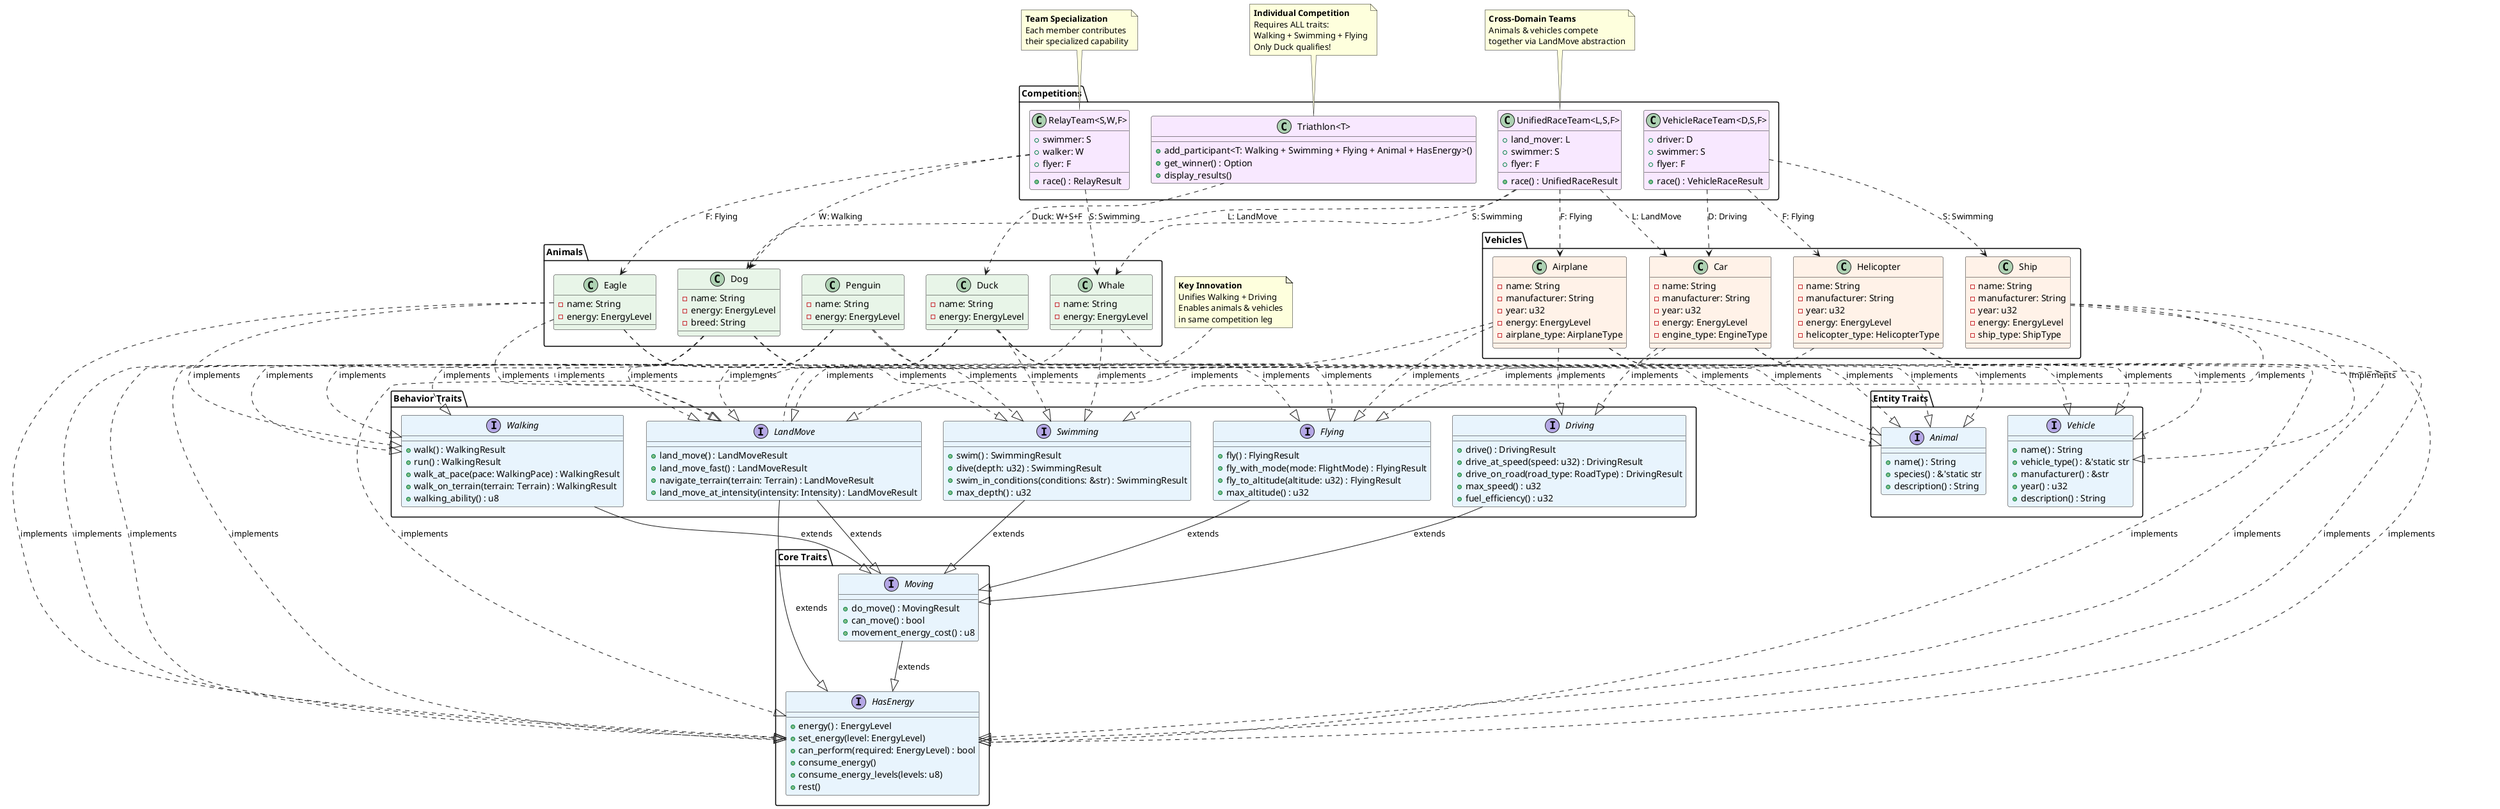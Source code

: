 @startuml Rust Traits Competition System

!define TRAIT_COLOR #E8F4FD
!define ANIMAL_COLOR #E8F5E8
!define VEHICLE_COLOR #FFF2E8
!define COMPETITION_COLOR #F8E8FF
!define CORE_COLOR #FFEAA7

package "Core Traits" <<Folder>> {
    interface HasEnergy TRAIT_COLOR {
        +energy() : EnergyLevel
        +set_energy(level: EnergyLevel)
        +can_perform(required: EnergyLevel) : bool
        +consume_energy()
        +consume_energy_levels(levels: u8)
        +rest()
    }

    interface Moving TRAIT_COLOR {
        +do_move() : MovingResult
        +can_move() : bool
        +movement_energy_cost() : u8
    }
}

package "Behavior Traits" <<Folder>> {
    interface Walking TRAIT_COLOR {
        +walk() : WalkingResult
        +run() : WalkingResult
        +walk_at_pace(pace: WalkingPace) : WalkingResult
        +walk_on_terrain(terrain: Terrain) : WalkingResult
        +walking_ability() : u8
    }

    interface Swimming TRAIT_COLOR {
        +swim() : SwimmingResult
        +dive(depth: u32) : SwimmingResult
        +swim_in_conditions(conditions: &str) : SwimmingResult
        +max_depth() : u32
    }

    interface Flying TRAIT_COLOR {
        +fly() : FlyingResult
        +fly_with_mode(mode: FlightMode) : FlyingResult
        +fly_to_altitude(altitude: u32) : FlyingResult
        +max_altitude() : u32
    }

    interface Driving TRAIT_COLOR {
        +drive() : DrivingResult
        +drive_at_speed(speed: u32) : DrivingResult
        +drive_on_road(road_type: RoadType) : DrivingResult
        +max_speed() : u32
        +fuel_efficiency() : u32
    }

    interface LandMove TRAIT_COLOR {
        +land_move() : LandMoveResult
        +land_move_fast() : LandMoveResult
        +navigate_terrain(terrain: Terrain) : LandMoveResult
        +land_move_at_intensity(intensity: Intensity) : LandMoveResult
    }
}

package "Entity Traits" <<Folder>> {
    interface Animal TRAIT_COLOR {
        +name() : String
        +species() : &'static str
        +description() : String
    }

    interface Vehicle TRAIT_COLOR {
        +name() : String
        +vehicle_type() : &'static str
        +manufacturer() : &str
        +year() : u32
        +description() : String
    }
}

package "Animals" <<Folder>> {
    class Duck ANIMAL_COLOR {
        -name: String
        -energy: EnergyLevel
    }

    class Dog ANIMAL_COLOR {
        -name: String
        -energy: EnergyLevel
        -breed: String
    }

    class Eagle ANIMAL_COLOR {
        -name: String
        -energy: EnergyLevel
    }

    class Whale ANIMAL_COLOR {
        -name: String
        -energy: EnergyLevel
    }

    class Penguin ANIMAL_COLOR {
        -name: String
        -energy: EnergyLevel
    }
}

package "Vehicles" <<Folder>> {
    class Car VEHICLE_COLOR {
        -name: String
        -manufacturer: String
        -year: u32
        -energy: EnergyLevel
        -engine_type: EngineType
    }

    class Ship VEHICLE_COLOR {
        -name: String
        -manufacturer: String
        -year: u32
        -energy: EnergyLevel
        -ship_type: ShipType
    }

    class Airplane VEHICLE_COLOR {
        -name: String
        -manufacturer: String
        -year: u32
        -energy: EnergyLevel
        -airplane_type: AirplaneType
    }

    class Helicopter VEHICLE_COLOR {
        -name: String
        -manufacturer: String
        -year: u32
        -energy: EnergyLevel
        -helicopter_type: HelicopterType
    }
}

package "Competitions" <<Folder>> {
    class "Triathlon<T>" COMPETITION_COLOR {
        +add_participant<T: Walking + Swimming + Flying + Animal + HasEnergy>()
        +get_winner() : Option<&TriathlonResult>
        +display_results()
    }

    class "RelayTeam<S,W,F>" COMPETITION_COLOR {
        +swimmer: S
        +walker: W
        +flyer: F
        +race() : RelayResult
    }

    class "UnifiedRaceTeam<L,S,F>" COMPETITION_COLOR {
        +land_mover: L
        +swimmer: S
        +flyer: F
        +race() : UnifiedRaceResult
    }

    class "VehicleRaceTeam<D,S,F>" COMPETITION_COLOR {
        +driver: D
        +swimmer: S
        +flyer: F
        +race() : VehicleRaceResult
    }
}

' Core trait dependencies
Walking --|> Moving : extends
Swimming --|> Moving : extends
Flying --|> Moving : extends
Driving --|> Moving : extends
Moving --|> HasEnergy : extends

' Unified trait
LandMove --|> Moving : extends
LandMove --|> HasEnergy : extends

' Animal implementations
Duck ..|> Animal : implements
Duck ..|> HasEnergy : implements
Duck ..|> Walking : implements
Duck ..|> Swimming : implements
Duck ..|> Flying : implements
Duck ..|> LandMove : implements

Dog ..|> Animal : implements
Dog ..|> HasEnergy : implements
Dog ..|> Walking : implements
Dog ..|> Swimming : implements
Dog ..|> LandMove : implements

Eagle ..|> Animal : implements
Eagle ..|> HasEnergy : implements
Eagle ..|> Walking : implements
Eagle ..|> Flying : implements
Eagle ..|> LandMove : implements

Whale ..|> Animal : implements
Whale ..|> HasEnergy : implements
Whale ..|> Swimming : implements

Penguin ..|> Animal : implements
Penguin ..|> HasEnergy : implements
Penguin ..|> Walking : implements
Penguin ..|> Swimming : implements
Penguin ..|> LandMove : implements

' Vehicle implementations
Car ..|> Vehicle : implements
Car ..|> HasEnergy : implements
Car ..|> Driving : implements
Car ..|> LandMove : implements

Ship ..|> Vehicle : implements
Ship ..|> HasEnergy : implements
Ship ..|> Swimming : implements

Airplane ..|> Vehicle : implements
Airplane ..|> HasEnergy : implements
Airplane ..|> Flying : implements
Airplane ..|> Driving : implements
Airplane ..|> LandMove : implements

Helicopter ..|> Vehicle : implements
Helicopter ..|> HasEnergy : implements
Helicopter ..|> Flying : implements

' Competition constraints (shown as dependencies)
"Triathlon<T>" ..> Duck : "Duck: W+S+F"
"RelayTeam<S,W,F>" ..> Whale : "S: Swimming"
"RelayTeam<S,W,F>" ..> Dog : "W: Walking"
"RelayTeam<S,W,F>" ..> Eagle : "F: Flying"

"UnifiedRaceTeam<L,S,F>" ..> Dog : "L: LandMove"
"UnifiedRaceTeam<L,S,F>" ..> Car : "L: LandMove"
"UnifiedRaceTeam<L,S,F>" ..> Whale : "S: Swimming"
"UnifiedRaceTeam<L,S,F>" ..> Airplane : "F: Flying"

"VehicleRaceTeam<D,S,F>" ..> Car : "D: Driving"
"VehicleRaceTeam<D,S,F>" ..> Ship : "S: Swimming"
"VehicleRaceTeam<D,S,F>" ..> Helicopter : "F: Flying"

note top of LandMove : **Key Innovation**\nUnifies Walking + Driving\nEnables animals & vehicles\nin same competition leg

note top of "Triathlon<T>" : **Individual Competition**\nRequires ALL traits:\nWalking + Swimming + Flying\nOnly Duck qualifies!

note top of "RelayTeam<S,W,F>" : **Team Specialization**\nEach member contributes\ntheir specialized capability

note top of "UnifiedRaceTeam<L,S,F>" : **Cross-Domain Teams**\nAnimals & vehicles compete\ntogether via LandMove abstraction

@enduml
